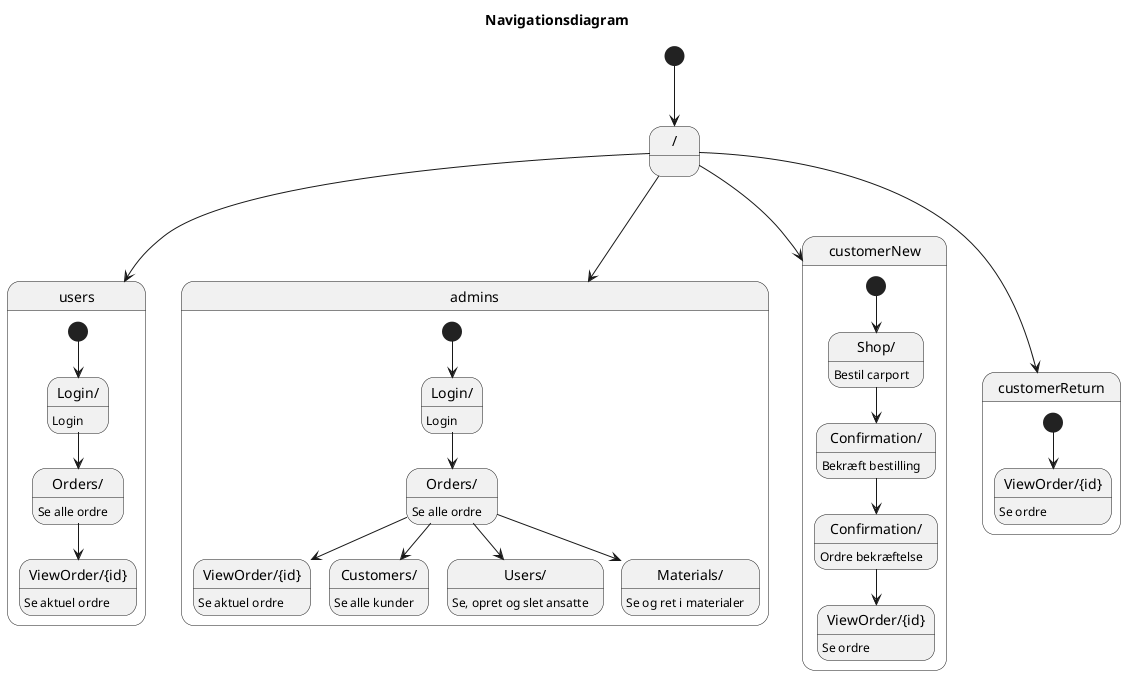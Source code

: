 @startuml
Title Navigationsdiagram







state "/" as index

[*] --> index

state "users" as u {

    state "Login/" as u_login :Login
    state "Orders/" as u_orders :Se alle ordre
    state "ViewOrder/{id}" as u_order_details :Se aktuel ordre

    [*] --> u_login
    u_login --> u_orders
    u_orders --> u_order_details

}

state "admins" as a {

    state "Login/" as a_login :Login
    state "Orders/" as a_orders :Se alle ordre
    state "ViewOrder/{id}" as a_order_details :Se aktuel ordre

    state "Customers/" as a_customer :Se alle kunder

    state "Users/" as a_users :Se, opret og slet ansatte

    state "Materials/" as a_materials :Se og ret i materialer

    [*] --> a_login
    a_login --> a_orders
    a_orders --> a_order_details

    a_orders --> a_customer

    a_orders --> a_users

    a_orders --> a_materials
}

state "customerNew" as cn {

    state "Shop/" as cn_shop :Bestil carport
    state "Confirmation/" as cn_confirmation :Bekræft bestilling
    state "Confirmation/" as cn_thankyou :Ordre bekræftelse
    state "ViewOrder/{id}" as cn_vieworder :Se ordre

    [*] --> cn_shop
    cn_shop --> cn_confirmation
    cn_confirmation --> cn_thankyou
    cn_thankyou --> cn_vieworder
}

state "customerReturn" as co {

    state "ViewOrder/{id}" as co_vieworder :Se ordre

    [*] --> co_vieworder
}

index -down-> u
index -down-> a
index -down-> cn
index -down-> co

@enduml